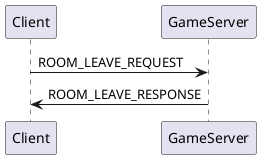 @startuml
Client -> GameServer: ROOM_LEAVE_REQUEST
Client <- GameServer: ROOM_LEAVE_RESPONSE
@enduml
